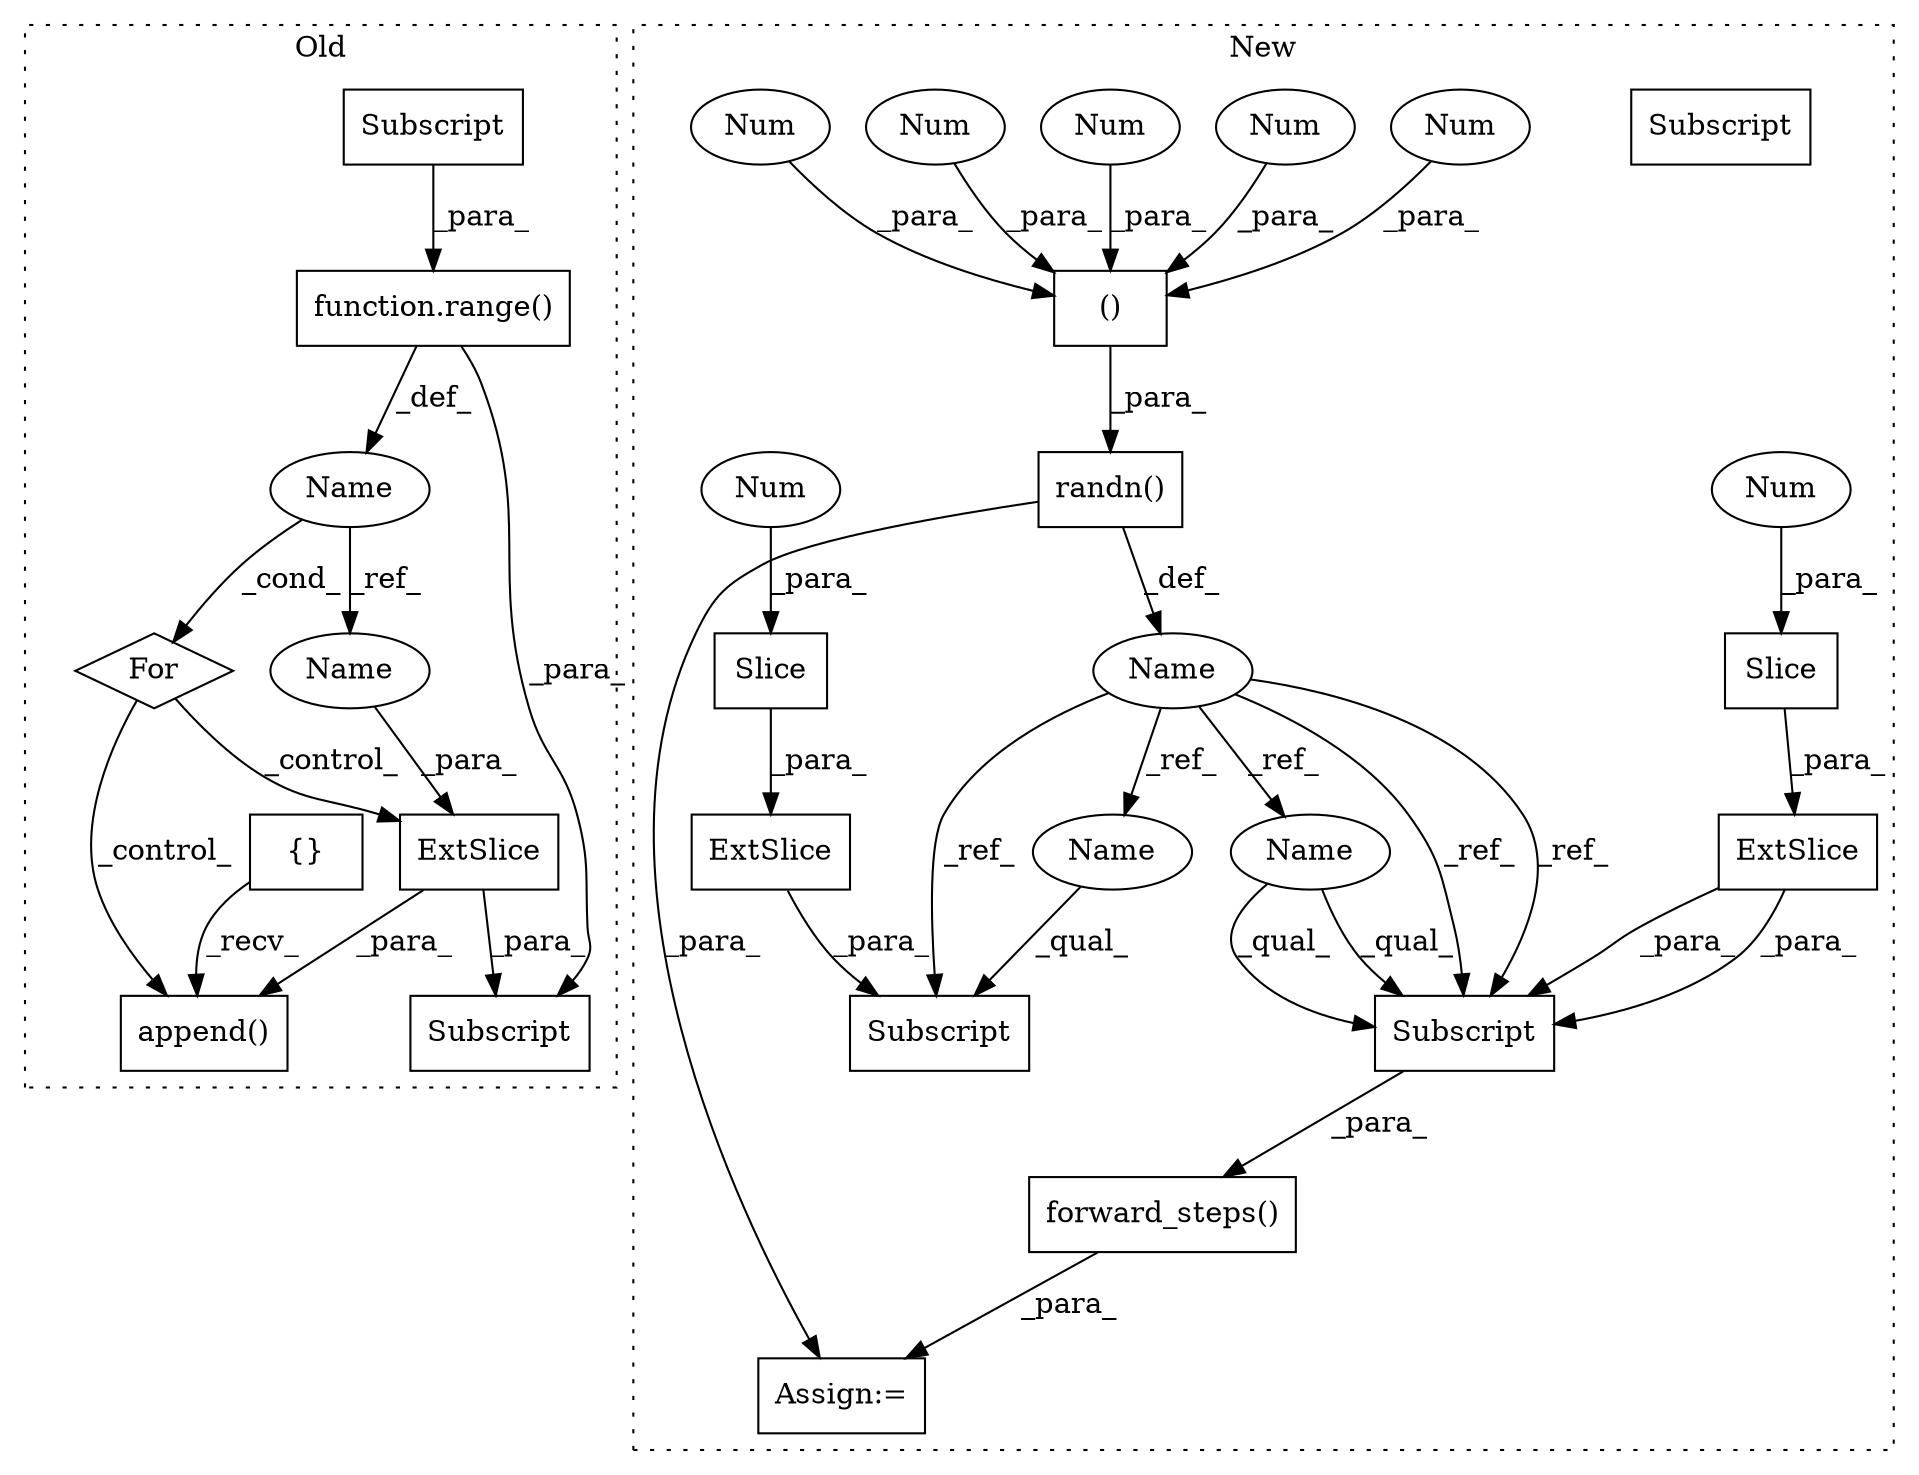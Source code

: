 digraph G {
subgraph cluster0 {
1 [label="{}" a="59" s="16946,16946" l="2,1" shape="box"];
5 [label="append()" a="75" s="17154,17207" l="15,1" shape="box"];
6 [label="function.range()" a="75" s="17116,17143" l="6,1" shape="box"];
7 [label="Name" a="87" s="17111" l="1" shape="ellipse"];
8 [label="ExtSlice" a="85" s="17185" l="12" shape="box"];
9 [label="Subscript" a="63" s="17122,0" l="21,0" shape="box"];
10 [label="For" a="107" s="17107,17144" l="4,10" shape="diamond"];
11 [label="Subscript" a="63" s="17185,0" l="21,0" shape="box"];
27 [label="Name" a="87" s="17204" l="1" shape="ellipse"];
label = "Old";
style="dotted";
}
subgraph cluster1 {
2 [label="forward_steps()" a="75" s="8686,8725" l="22,15" shape="box"];
3 [label="Assign:=" a="68" s="8683" l="3" shape="box"];
4 [label="Subscript" a="63" s="8708,0" l="17,0" shape="box"];
12 [label="()" a="54" s="7209" l="12" shape="box"];
13 [label="Num" a="76" s="7214" l="1" shape="ellipse"];
14 [label="Num" a="76" s="7220" l="1" shape="ellipse"];
15 [label="Num" a="76" s="7211" l="1" shape="ellipse"];
16 [label="Num" a="76" s="7217" l="1" shape="ellipse"];
17 [label="Num" a="76" s="7208" l="1" shape="ellipse"];
18 [label="randn()" a="75" s="7195,7222" l="12,1" shape="box"];
19 [label="ExtSlice" a="85" s="8708" l="6" shape="box"];
20 [label="Slice" a="80" s="8721" l="2" shape="box"];
21 [label="Num" a="76" s="8721" l="2" shape="ellipse"];
22 [label="Name" a="87" s="7186" l="6" shape="ellipse"];
23 [label="Subscript" a="63" s="8581,0" l="17,0" shape="box"];
24 [label="ExtSlice" a="85" s="8581" l="6" shape="box"];
25 [label="Slice" a="80" s="8594" l="1" shape="box"];
26 [label="Num" a="76" s="8595" l="2" shape="ellipse"];
28 [label="Name" a="87" s="8581" l="6" shape="ellipse"];
29 [label="Name" a="87" s="8708" l="6" shape="ellipse"];
30 [label="Subscript" a="63" s="8708,0" l="17,0" shape="box"];
label = "New";
style="dotted";
}
1 -> 5 [label="_recv_"];
2 -> 3 [label="_para_"];
6 -> 7 [label="_def_"];
6 -> 11 [label="_para_"];
7 -> 10 [label="_cond_"];
7 -> 27 [label="_ref_"];
8 -> 11 [label="_para_"];
8 -> 5 [label="_para_"];
9 -> 6 [label="_para_"];
10 -> 8 [label="_control_"];
10 -> 5 [label="_control_"];
12 -> 18 [label="_para_"];
13 -> 12 [label="_para_"];
14 -> 12 [label="_para_"];
15 -> 12 [label="_para_"];
16 -> 12 [label="_para_"];
17 -> 12 [label="_para_"];
18 -> 22 [label="_def_"];
18 -> 3 [label="_para_"];
19 -> 30 [label="_para_"];
19 -> 30 [label="_para_"];
20 -> 19 [label="_para_"];
21 -> 20 [label="_para_"];
22 -> 30 [label="_ref_"];
22 -> 29 [label="_ref_"];
22 -> 30 [label="_ref_"];
22 -> 28 [label="_ref_"];
22 -> 23 [label="_ref_"];
24 -> 23 [label="_para_"];
25 -> 24 [label="_para_"];
26 -> 25 [label="_para_"];
27 -> 8 [label="_para_"];
28 -> 23 [label="_qual_"];
29 -> 30 [label="_qual_"];
29 -> 30 [label="_qual_"];
30 -> 2 [label="_para_"];
}
